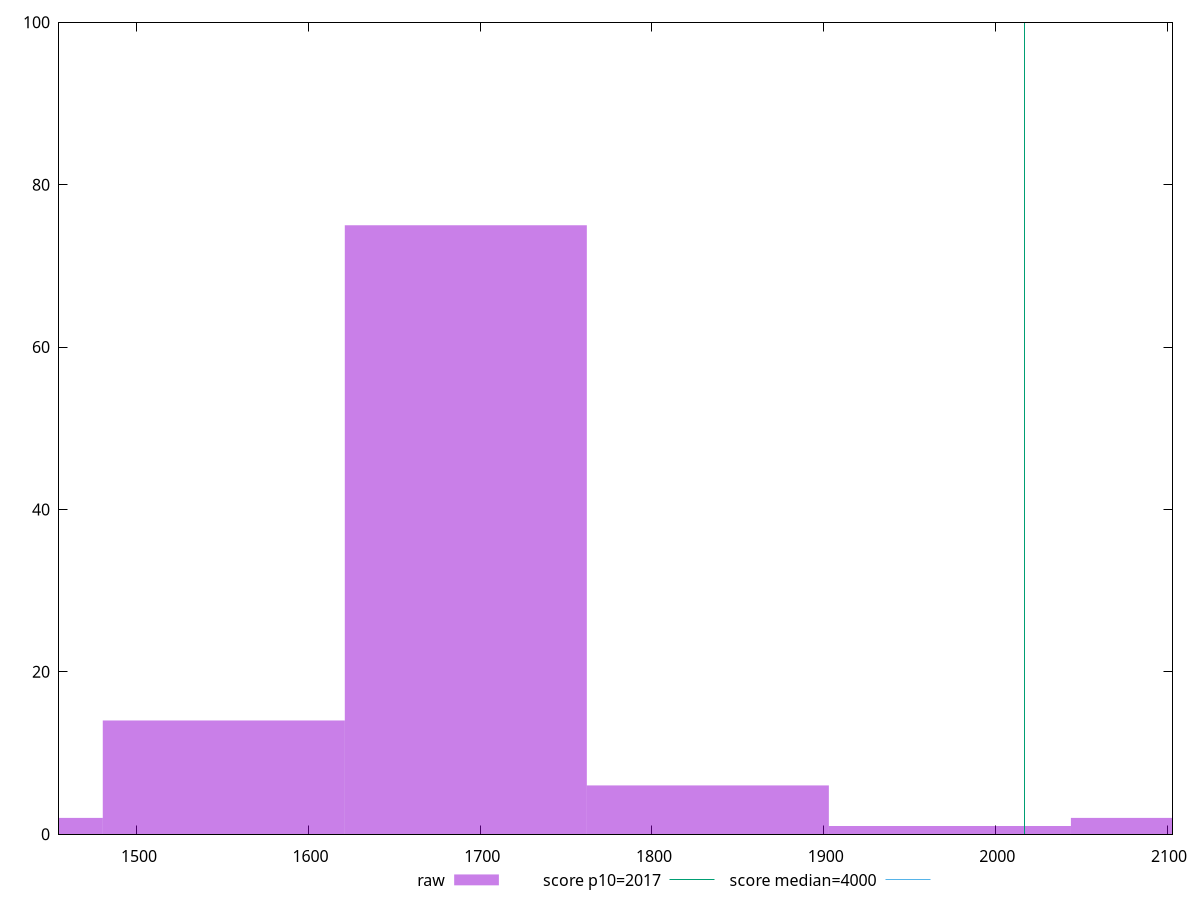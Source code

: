 reset

$raw <<EOF
1691.580056276871 75
1832.54506096661 6
1550.6150515871316 14
1409.6500468973923 2
2114.4750703460886 2
1973.5100656563493 1
EOF

set key outside below
set boxwidth 140.96500468973923
set xrange [1454.6440000000011:2103.168000000001]
set yrange [0:100]
set trange [0:100]
set style fill transparent solid 0.5 noborder

set parametric
set terminal svg size 640, 490 enhanced background rgb 'white'
set output "report_00011_2021-02-09T10:53:21.242Z/mainthread-work-breakdown/samples/pages+cached+noadtech/raw/histogram.svg"

plot $raw title "raw" with boxes, \
     2017,t title "score p10=2017", \
     4000,t title "score median=4000"

reset
